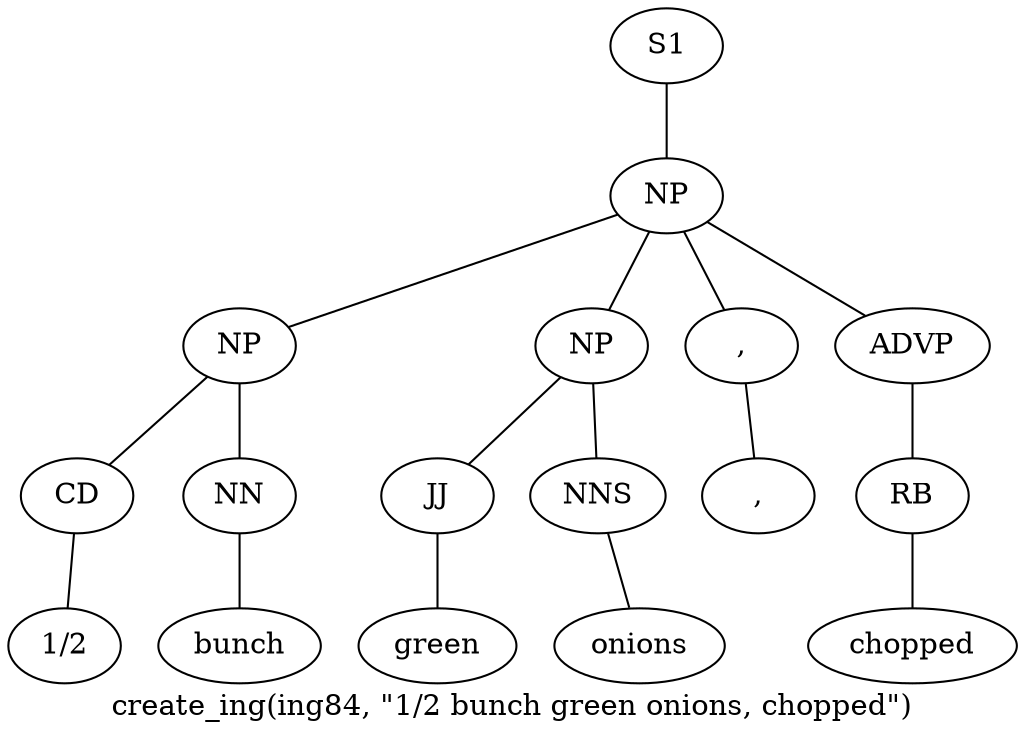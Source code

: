 graph SyntaxGraph {
	label = "create_ing(ing84, \"1/2 bunch green onions, chopped\")";
	Node0 [label="S1"];
	Node1 [label="NP"];
	Node2 [label="NP"];
	Node3 [label="CD"];
	Node4 [label="1/2"];
	Node5 [label="NN"];
	Node6 [label="bunch"];
	Node7 [label="NP"];
	Node8 [label="JJ"];
	Node9 [label="green"];
	Node10 [label="NNS"];
	Node11 [label="onions"];
	Node12 [label=","];
	Node13 [label=","];
	Node14 [label="ADVP"];
	Node15 [label="RB"];
	Node16 [label="chopped"];

	Node0 -- Node1;
	Node1 -- Node2;
	Node1 -- Node7;
	Node1 -- Node12;
	Node1 -- Node14;
	Node2 -- Node3;
	Node2 -- Node5;
	Node3 -- Node4;
	Node5 -- Node6;
	Node7 -- Node8;
	Node7 -- Node10;
	Node8 -- Node9;
	Node10 -- Node11;
	Node12 -- Node13;
	Node14 -- Node15;
	Node15 -- Node16;
}
